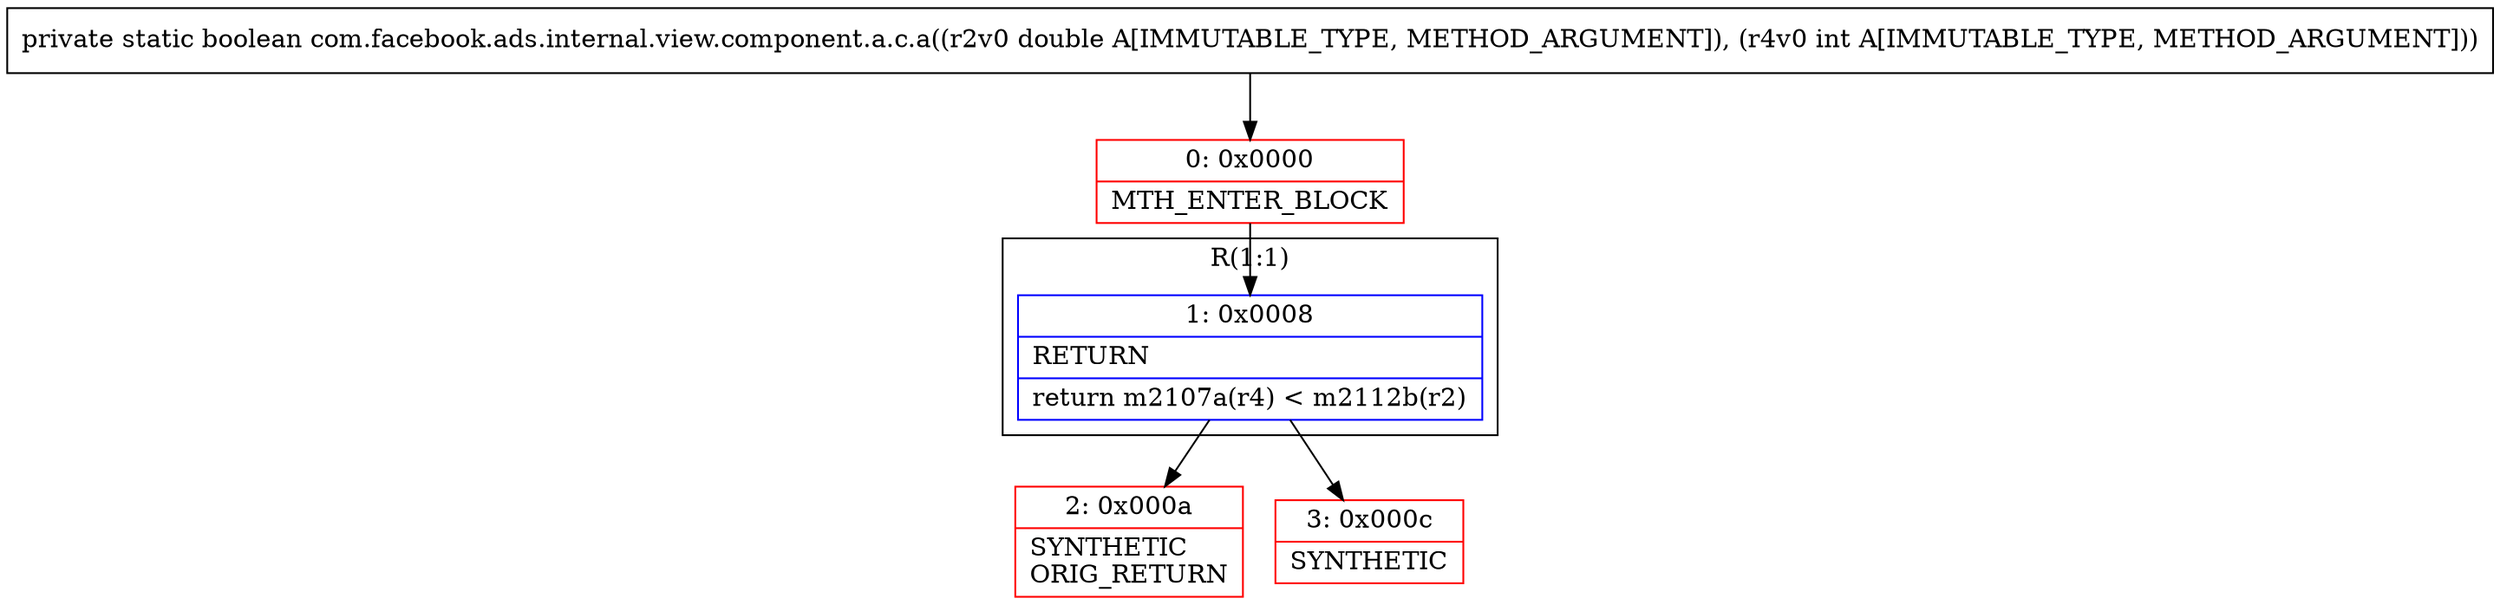 digraph "CFG forcom.facebook.ads.internal.view.component.a.c.a(DI)Z" {
subgraph cluster_Region_606501229 {
label = "R(1:1)";
node [shape=record,color=blue];
Node_1 [shape=record,label="{1\:\ 0x0008|RETURN\l|return m2107a(r4) \< m2112b(r2)\l}"];
}
Node_0 [shape=record,color=red,label="{0\:\ 0x0000|MTH_ENTER_BLOCK\l}"];
Node_2 [shape=record,color=red,label="{2\:\ 0x000a|SYNTHETIC\lORIG_RETURN\l}"];
Node_3 [shape=record,color=red,label="{3\:\ 0x000c|SYNTHETIC\l}"];
MethodNode[shape=record,label="{private static boolean com.facebook.ads.internal.view.component.a.c.a((r2v0 double A[IMMUTABLE_TYPE, METHOD_ARGUMENT]), (r4v0 int A[IMMUTABLE_TYPE, METHOD_ARGUMENT])) }"];
MethodNode -> Node_0;
Node_1 -> Node_2;
Node_1 -> Node_3;
Node_0 -> Node_1;
}

